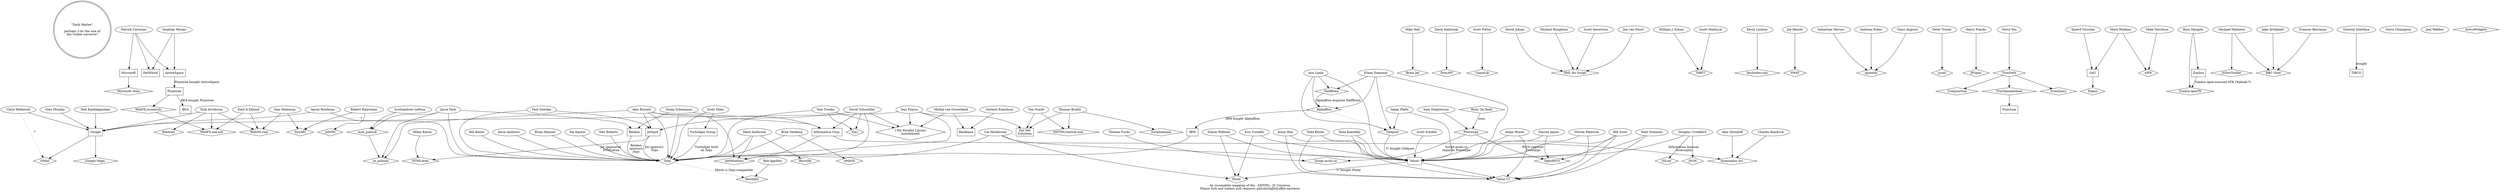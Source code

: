 /*
 * A Map of the JavaScript Universe
 *
 * Copyright 2005, The Dojo Foundation
 *
 * This file is ENTIRELY PROVISIONAL AND MUTABLE. If you think there is
 * something wrong, boneheaded, or otherwise daft then fork it and submit a pull request
 *
 */

digraph js_universe
	{
		// graph-wide config
		center=true;
		// overlap=scale;
		splines=true;
		// concentrate=true;
		label="An incomplete mapping of the --DHTML-- JS Universe\nPlease fork and submit pull requests github/slightlyoff/js-universe";

		// "dark matter"
		dm [ label="\"Dark Matter\"\n\nperhaps 3-4x the size of\nthe visible universe?",shape=doublecircle ];

		// developer to project/company relationships
		alexr -> INFA;
		alexr -> NW;
		alexr -> Dojo;
		alexr -> Jot;
		alexr -> RePubSub;
		jpark -> ModPubSub;
		jpark -> RePubSub;
		jpark -> Dojo;
		jpark -> Renkoo;
		mda -> NW;
		mda -> Dojo;
		mda -> Burst;
		boogs -> Dojo;
		boogs -> Google;
		danp -> Dojo;
		danp -> DotNetSol;
		danp -> _13p;
		danp -> Google;
		psowden -> Dojo;
		psowden -> Jot;
		dylan -> INFA;
		dylan -> Dojo;
		dylan -> Renkoo;
		ttrenka -> Dojo;
		ttrenka -> FM;
		ttrenka -> _13p;
		bratta -> Scriptomania;
		bratta -> DHTMLCentral;
		bratta -> DotNetSol;
		tscarfe -> DotNetSol;
		tscarfe -> DHTMLCentral;
		erik -> WebFX;
		erik -> Bindows;
		erik -> WebOS;
		erik -> Google;
		emil -> WebFX;
		emil -> WebOS;
		mhall -> BrainJar;
		dsteinman -> DynAPI;
		dsteinman -> WebOS; // thanks, Erik!
		rrainwater -> DynAPI;
		rrainwater -> jsDOM;
		darink -> DomAPI;
		sporter -> GameLib;
		charlesk -> ISC;
		ashevdoff -> ISC;
		cw -> Gmail [ style=dotted,label="?" ];
		cw -> Google;
		nkand -> Google;
		ilamb -> HalfBrain;
		ilamb -> AlphaBlox;
		ilamb -> Oddpost;
		ilamb -> Yahoo;
		ediamond -> HalfBrain;
		ediamond -> AlphaBlox;
		ediamond -> Oddpost;
		ediamond -> Yahoo;
		aplatti -> Oddpost;
		aplatti -> Yahoo;
		scottandrew -> ModPubSub;
		scottandrew -> DynAPI [ style=dotted,label="?" ]; // RAR: Not sure about this one
		mbazon -> HTMLArea;
		schontz -> NW;
		schontz -> INFA;
		schontz -> Jot;
		schontz -> _13p;
		schontz -> FM;
		michaelvo -> _13p;
		djoham -> XMLJS;	
		mhoughton -> XMLJS;
		ssevertson -> XMLJS;
		jvnoort	-> XMLJS;
		inforat -> Tibet;
		idearat -> Tibet;
		kevlin -> KevLinDev
		gkadndorp -> Backbase;
		jhewitt -> SWAT;
		swerner -> qooxdoo;
		aecker -> qooxdoo;
		caugusti -> qooxdoo;
		ptracey -> jsxml;
		sstephenson -> Prototype;
		tfuchs -> Script_aculo_us;
		hfuecks -> JPSpan;
		syen -> TrimPath;
		bobi -> MochiKit;
		glish -> Yahoo;
		glish -> Flickr;
		swillison -> Yahoo;
		swillison -> Flickr;
		gmurphy -> Google;
		michaelvo -> Backbase;
		cal -> Yahoo;
		cal -> Flickr;
		cal -> Dojo;
		bradneuberg -> Dojo;
		bradneuberg -> Storage;
		bscott -> RICO;
		bscott -> Yahoo;
		bscott -> Yui;
		djames -> RICO;
		djames -> Yahoo;
		sschiller -> Yahoo;
		svisscher -> Q42;
		mwubben -> sIFR;
		mdavidson -> sIFR;
		sjmiles -> Dojo;
		sjmiles -> TurboAjax;
		dcrockford -> JSON;
		dcrockford -> JSLint;
		dcrockford -> Yahoo;
		smorais -> HotWired;
		pcorcoran -> HotWired;
		pcorcoran -> ActiveSpace;
		pcorcoran -> Microsoft;
		smorais -> ActiveSpace;
		mwubben -> Q42;
		rdargahi -> ZATK;
		rdargahi -> Zimbra;
		amoore -> Yahoo;
		amoore -> Yui;
		msweeney -> Yahoo;
		msweeney -> Yui;
		nkoechley -> Yahoo;
		nkoechley -> Yui;
		jhan -> Yahoo;
		jhan -> Yui;
		speterson -> Yahoo;
		speterson -> Yui;
		tkloots -> Yahoo;
		tkloots -> Yui;
		bkeese -> Dojo;
		jandrews -> Dojo;
		bskinner -> Dojo;
		ikantor -> Dojo;
		nroberts -> Dojo;
		micmath -> Glow;
		micmath -> JSDocToolkit;
		jaffathecake -> Glow;
		phae -> Glow;

		// project and company relationships
		INFA -> NW;
		INFA -> ISC [ label="Informatica licenses \nIsomorphic" ];
		Jot -> Dojo [ label="Jot sponsors \nDojo" ];
		Renkoo -> Dojo [ label="Renkoo\nsponsors\nDojo" ];
		TurboAjax -> Dojo [ label="TurboAjax built\non Dojo" ];
		Dojo -> MochiKit [ style=dotted, label="Mochi is Dojo-compatible" ];
		Jot -> HTMLArea [ label="Jot sponsored \nHTMLArea" ];
		// Tibet -> ISC [ style=dotted ];
		// FIXME: need to mine these links for info:
		//	http://koranteng.blogspot.com/2004/07/on-rich-web-applications-alphablox-and.html
		//	http://koranteng.blogspot.com/2004/10/on-gmail-and-dhtml-architecture-again.html
		HalfBrain -> AlphaBlox [ label="AlphaBlox acquires HalfBrain" ];
		AlphaBlox -> IBM [ label="IBM bought AlphaBlox" ];
		AlphaBlox -> Oddpost [ style=dotted ];
		Oddpost -> Yahoo [ label="Y! bought Oddpost" ];
		Google -> Gmail;
		Google -> Gmaps;
		Yahoo -> Flickr [ label="Y! bought Flickr" ];
		ModPubSub -> RePubSub;
		GenInt -> TIBCO [ label="bought" ];
		RoR -> Prototype [ label="uses" ];
		Prototype -> Script_aculo_us [ label="Script.aculo.us\nrequires Prototype" ];
		Prototype -> RICO [ label="RICO requires\nPrototype" ];
		Q42 -> XOpus;
		TrimPath -> TrimJunction;
		TrimPath -> TrimSpreadsheet;
		TrimPath -> TrimQuery;
		TrimSpreadsheet -> NumSum;
		ActiveSpace -> Plumtree [ label="Plumtree bought ActiveSpace" ];
		Plumtree -> BEA [ label="BEA bought Plumtree" ];
		Zimbra -> ZATK [ label="Zimbra open-sourced ATK ('Kabuki'?)" ];
		jscontrols -> WebFX;
		Plumtree -> jscontrols;
		Microsoft -> Atlas;
		Yahoo -> Yui;
		IBM -> Dojo;

		// developers
		psowden		[ label="Paul Sowden" ];
		mbazon		[ label="Mihai Bazon" ];
		ediamond	[ label="Ethan Diamond" ];
		ilamb		[ label="Iain Lamb" ];
		aplatti		[ label="Adam Platti" ];
		emil 		[ label="Emil A Eklund" ];
		darink 		[ label="Darin Kadrioski" ];
		ttrenka 	[ label="Tom Trenka" ];
		erik 		[ label="Erik Arvidsson" ];
		bratta 		[ label="Thomas Brattli" ];
		mda 		[ label="Mark Anderson" ];
		boogs 		[ label="Aaron Boodman" ];
		alexr 		[ label="Alex Russell" ];
		dylan 		[ label="Dylan Schiemann" ];
		danp 		[ label="Dan Pupius" ];
		tscarfe 	[ label="Tim Scarfe" ];
		dsteinman 	[ label="Dan Steinman" ];
		mhall 		[ label="Mike Hall" ];
		schampeon 	[ label="Steve Champeon" ];
		sporter 	[ label="Scott Porter" ];
		rrainwater 	[ label="Robert Rainwater" ];
		charlesk 	[ label="Charles Kendrick" ];
		scottandrew [ label="Scottandrew LePera" ];
		cw 			[ label="Chris Wetherell" ];
		jpark		[ label="Joyce Park" ];
		schontz		[ label="David Schontzler" ];
		michaelvo	[ label="Michal van Ouwerkerk" ];
		djoham		[ label="David Joham" ];
		mhoughton	[ label="Micheal Houghton" ];
		ssevertson	[ label="Scott Severtson" ];
		jvnoort		[ label="Jon van Noort" ];
		idearat		[ label="Scott Shattuck" ];
		inforat 	[ label="William J. Edney" ];
		kevlin		[ label="Kevin Lindsey" ];
		ashevdoff	[ label="Alex Shvedoff" ];
		gkadndorp	[ label="Gerbert Kaandorp" ];
		jhewitt		[ label="Joe Hewitt" ];
		swerner		[ label="Sebastian Werner" ];
		aecker		[ label="Andreas Ecker" ];
		caugusti	[ label="Claus Augusti" ];
		ptracey		[ label="Peter Tracey" ];
		sstephenson [ label="Sam Stephenson" ];
		hfuecks		[ label="Harry Fuecks" ];
		tfuchs		[ label="Thomas Fuchs" ];
		syen		[ label="Steve Yen" ];
		bobi		[ label="Bob Ippolito" ];
		nkand		[ label="Neil Kandalgaonkar" ];
		glish		[ label="Eric Costello" ];
		swillison	[ label="Simon Willison" ];
		gmurphy		[ label="Glen Murphy" ];
		cal			[ label="Cal Henderson" ];
		bradneuberg	[ label="Brad Neuberg" ];
		bscott		[ label="Bill Scott" ];
		djames		[ label="Darren James" ];
		sschiller	[ label="Scott Schiller" ];
		svisscher	[ label="Sjoerd Visscher" ];
		mwubben		[ label="Mark Wubben" ];
		mdavidson	[ label="Mike Davidson" ];
		sjmiles		[ label="Scott Miles" ];
		jgwebber	[ label="Joel Webber" ];
		dcrockford	[ label="Douglas Crockford" ];
		smorais		[ label="Stephan Morais" ];
		pcorcoran	[ label="Patrick Corcoran" ];
		rdargahi	[ label="Ross Dargahi" ];
		amoore		[ label="Adam Moore" ];
		msweeney	[ label="Matt Sweeney" ];
		nkoechley	[ label="Nate Koechley" ];
		jhan		[ label="Jenny Han" ];
		speterson	[ label="Steven Peterson" ];
		tkloots		[ label="Todd Kloots" ];
		bkeese		[ label="Bill Keese" ];
		jandrews	[ label="Jesse Andrews" ];
		bskinner	[ label="Brian Skinner" ];
		ikantor		[ label="Ilia Kantor" ];
		nroberts	[ label="Neil Roberts" ];
		micmath   [ label="Michael Mathews"];
		jaffathecake [ label="Jake Archibald"];
		phae [label="Frances Berriman"]

		// companies
		DotNetSol 	[ label="Dot Net\nSolutions",shape=box ];
		Google 		[ label="Google",shape=box ];
		Yahoo 		[ label="Yahoo!",shape=box ];
		Jot 		[ label="JotSpot",shape=box ];
		INFA 		[ label="Informatica Corp.",shape=box ];
		IBM			[ shape=box ];
		TIBCO		[ shape=box ];
		GenInt		[ label="General Interface" ];
		Backbase	[ label="Backbase",shape=box ];
		Renkoo		[ label="Renkoo",shape=box ];
		TurboAjax	[ label="TurboAjax Group",shape=box ];
		Q42			[ label="Q42",shape=box ];
		NumSum		[ shape=box ];
		HotWired	[ shape=box ];
		ActiveSpace	[ shape=box ];
		Plumtree	[ shape=box ];
		BEA			[ shape=box ];
		Microsoft	[ shape=box ];
		Zimbra		[ shape=box ];

		// projects and products
		Storage		[ label="AMASS",shape=diamond ];
		jsxml		[ shape=diamond ];
		HTMLArea	[ shape=diamond ];
		AlphaBlox	[ shape=diamond ];
		HalfBrain	[ shape=diamond ];
		Oddpost		[ shape=diamond ];
		Scriptomania [ shape=diamond ];
		DomAPI		[ shape=diamond ];
		DynAPI		[ shape=diamond ];
		GameLib		[ shape=diamond ];
		Bindows		[ shape=diamond ];
		jsDOM		[ shape=diamond ];
		qooxdoo		[ shape=diamond ];
		XMLJS		[ label="XML for Script",shape=diamond ];
		Tibet		[ label="TIBET",shape=diamond ];
		ModPubSub 	[ label="mod_pubsub",shape=diamond ];
		RePubSub 	[ label="re_pubsub",shape=diamond ];
		Gmail 		[ label="GMail",shape=diamond ];
		Gmaps		[ label="Google Maps ",shape=diamond ];
		BrainJar 	[ label="Brain Jar",shape=diamond ];
		FM 			[ label="f(m)",shape=diamond ];
		WebFX 		[ label="WebFX.eae.net",shape=diamond ];
		jscontrols	[ label="WebFX jscontrols",shape=diamond ];
		Burst 		[ label="Burstlib",shape=diamond ];
		Dojo 		[ label="Dojo",shape=diamond ];
		NW 			[ label="netWindows",shape=diamond ];
		ISC 		[ label="Isomorphic Inc.",shape=diamond ];
		WebOS 		[ label="WebOS.com",shape=diamond ];
		DHTMLCentral [ label="DHTMLCentral.com",shape=diamond ];
		_13p		[ label="13th Parallel Library\n(unreleased)",shape=diamond ];
		KevLinDev 		[ label="kevlindev.com",shape=diamond ];
		ActiveWidgets [ label="ActiveWidgets",shape=diamond ];
		SWAT		[ shape=diamond ];
		Prototype	[ shape=diamond ];
		RoR			[ label="Ruby On Rails",shape=diamond ];
		Script_aculo_us [ label="Script.aculo.us",shape=diamond ];
		RICO		[ label="OpenRICO",shape=diamond ];
		TrimPath	[ shape=diamond ];
		TrimJunction [ shape=diamond ];
		TrimQuery	[ shape=diamond ];
		TrimSpreadsheet [ shape=diamond ];
		MochiKit	[ shape=diamond ];
		JPSpan		[ shape=diamond ];
		Flickr		[ shape=diamond ];
		XOpus		[ shape=diamond ];
		sIFR		[ shape=diamond ];
		JSON		[ shape=diamond ];
		JSLint		[ shape=diamond ];
		ZATK		[ label="Zimbra AjaxTK",shape=diamond ];
		Atlas		[ label="Microsoft Atlas",shape=diamond ];
		Yui			[ label="Yahoo UI",shape=diamond ];
		Glow    [ label="BBC Glow",shape=diamond];
		JSDocToolkit [label="JSDocToolkit",shape=diamond];
	}

// vim:ts=4:noet:ai
